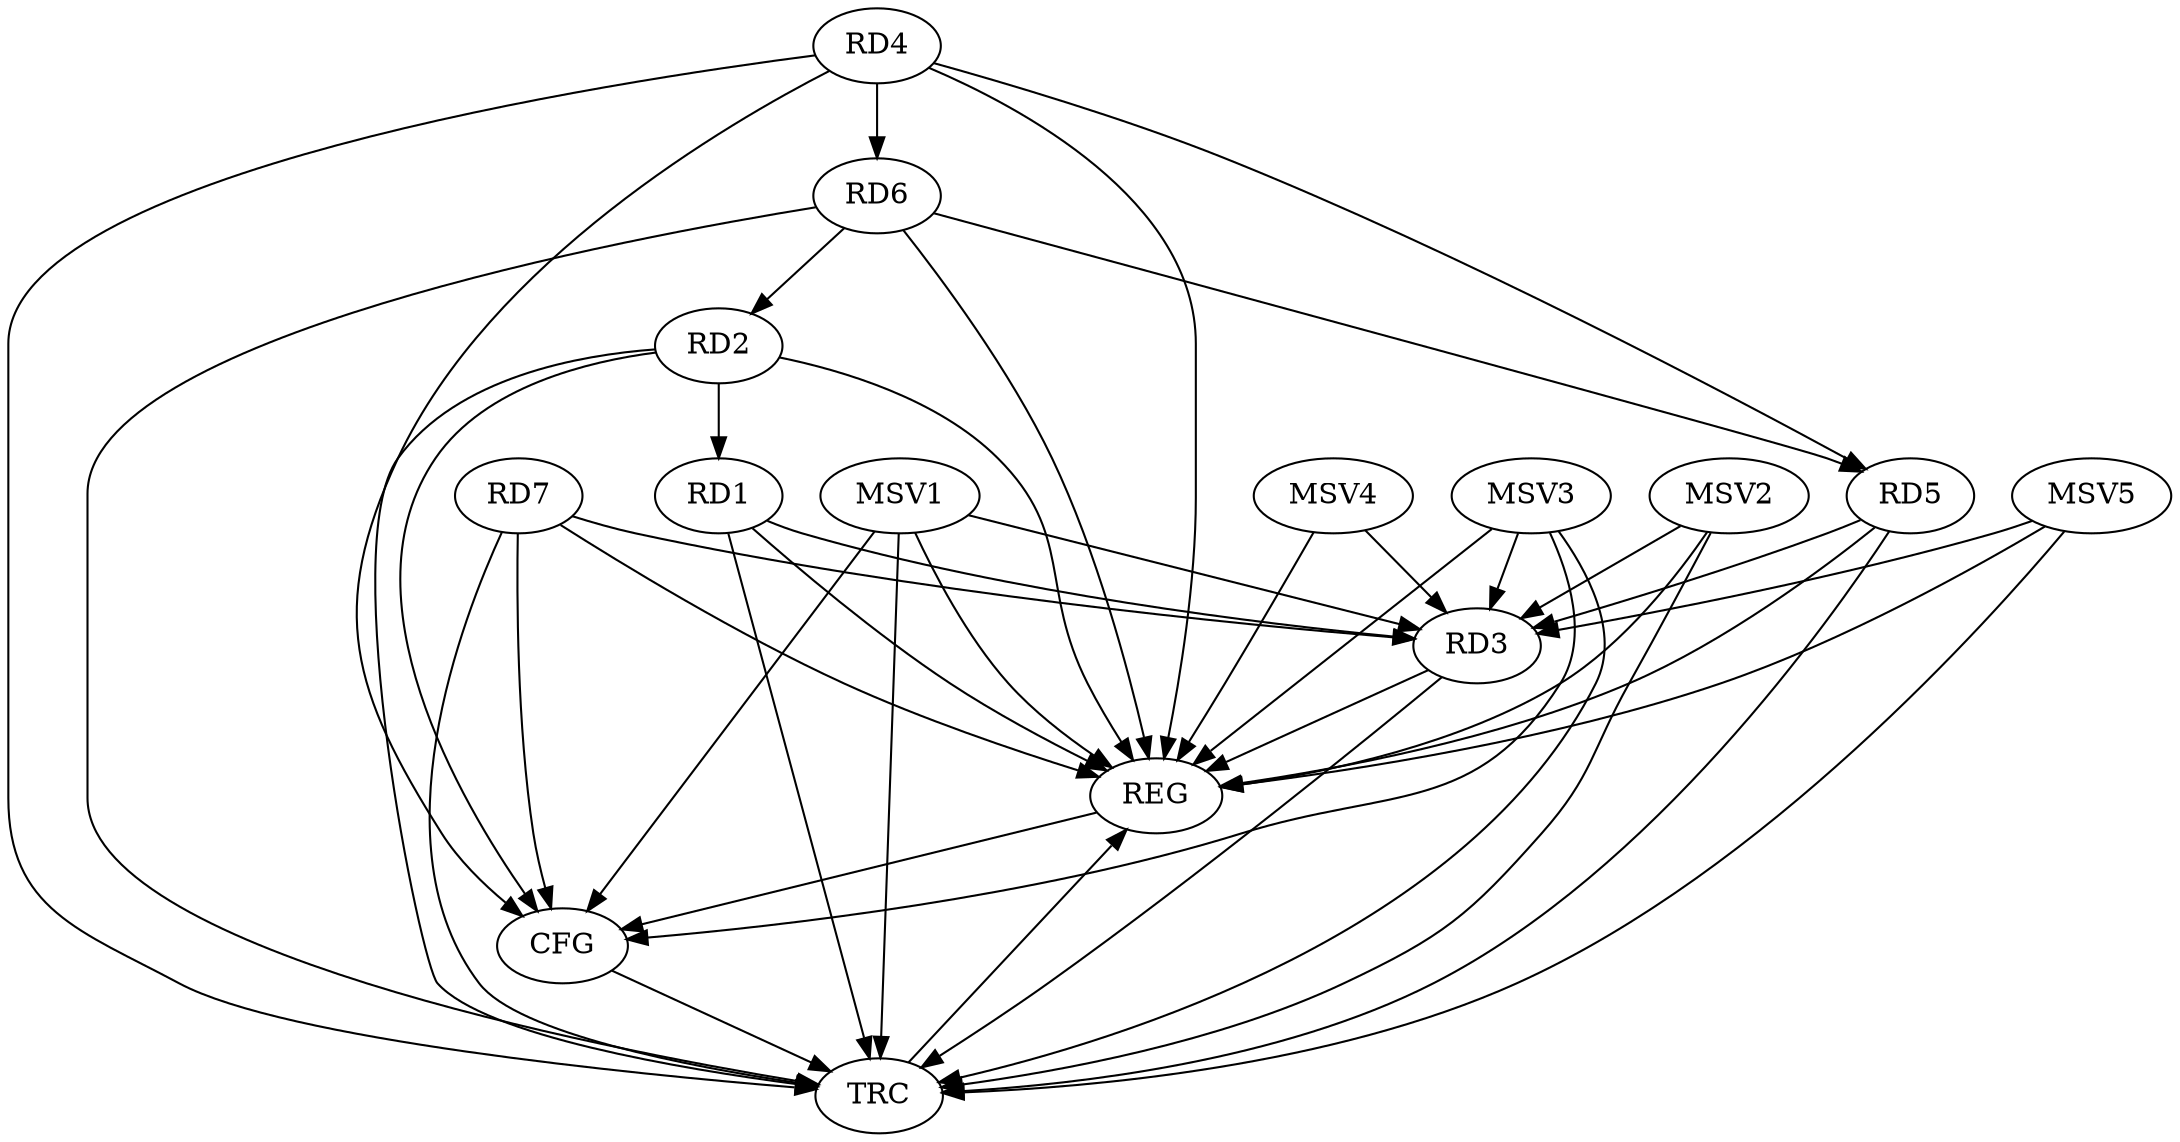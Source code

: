 strict digraph G {
  RD1 [ label="RD1" ];
  RD2 [ label="RD2" ];
  RD3 [ label="RD3" ];
  RD4 [ label="RD4" ];
  RD5 [ label="RD5" ];
  RD6 [ label="RD6" ];
  RD7 [ label="RD7" ];
  REG [ label="REG" ];
  CFG [ label="CFG" ];
  TRC [ label="TRC" ];
  MSV1 [ label="MSV1" ];
  MSV2 [ label="MSV2" ];
  MSV3 [ label="MSV3" ];
  MSV4 [ label="MSV4" ];
  MSV5 [ label="MSV5" ];
  RD2 -> RD1;
  RD1 -> RD3;
  RD6 -> RD2;
  RD5 -> RD3;
  RD7 -> RD3;
  RD4 -> RD5;
  RD4 -> RD6;
  RD6 -> RD5;
  RD1 -> REG;
  RD2 -> REG;
  RD3 -> REG;
  RD4 -> REG;
  RD5 -> REG;
  RD6 -> REG;
  RD7 -> REG;
  RD7 -> CFG;
  RD4 -> CFG;
  RD2 -> CFG;
  REG -> CFG;
  RD1 -> TRC;
  RD2 -> TRC;
  RD3 -> TRC;
  RD4 -> TRC;
  RD5 -> TRC;
  RD6 -> TRC;
  RD7 -> TRC;
  CFG -> TRC;
  TRC -> REG;
  MSV1 -> RD3;
  MSV1 -> REG;
  MSV1 -> TRC;
  MSV1 -> CFG;
  MSV2 -> RD3;
  MSV2 -> REG;
  MSV2 -> TRC;
  MSV3 -> RD3;
  MSV3 -> REG;
  MSV3 -> TRC;
  MSV3 -> CFG;
  MSV4 -> RD3;
  MSV4 -> REG;
  MSV5 -> RD3;
  MSV5 -> REG;
  MSV5 -> TRC;
}
